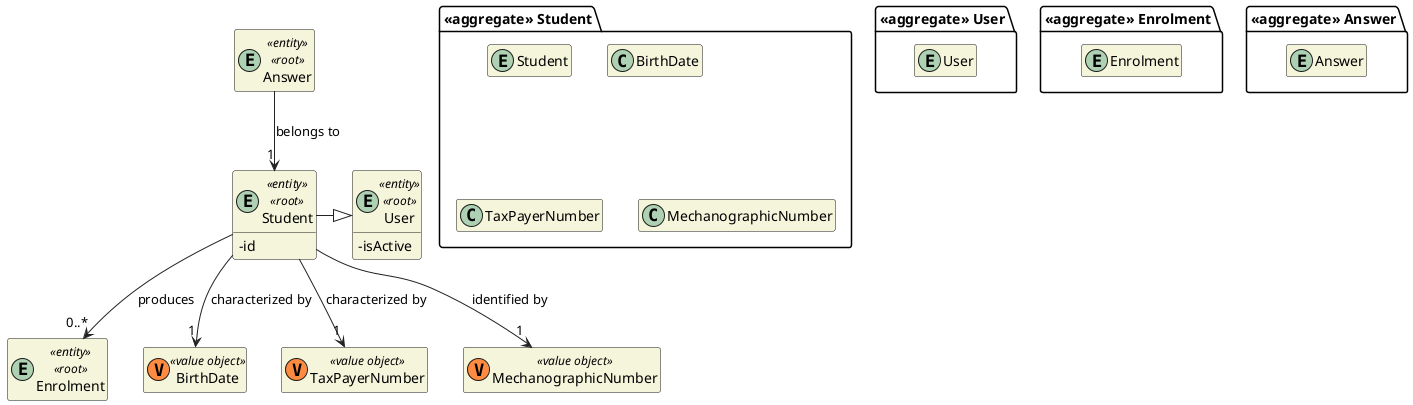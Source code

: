 @startuml DM-STUDENT
'https://plantuml.com/class-diagram

skinparam classAttributeIconSize 0
hide empty attributes
hide empty methods
skinparam classBackgroundColor beige
skinparam ArrowColor #222222

package "<<aggregate>> User" {
    entity User
}

entity User <<entity>> <<root>> {
  - isActive
}

package "<<aggregate>> Enrolment" {
  entity Enrolment
}

entity Enrolment <<entity>> <<root>> {
}

package "<<aggregate>> Answer" {
  entity Answer
}

entity Answer <<entity>> <<root>> {
}

package "<<aggregate>> Student" {
  entity Student

  class BirthDate
  class TaxPayerNumber
  class MechanographicNumber
}

entity Student <<entity>> <<root>> {
  - id
}

class BirthDate <<(V,#FF8B40) value object>> {}
class TaxPayerNumber <<(V,#FF8B40) value object>> {}
class MechanographicNumber <<(V,#FF8B40) value object>> {}

Student --> "1" BirthDate : characterized by
Student --> "1" TaxPayerNumber : characterized by
Student --> "1" MechanographicNumber : identified by

Student -|> User

Student --> "0..*" Enrolment : produces

Answer --> "1" Student : belongs to

@enduml
